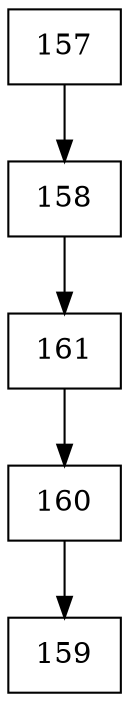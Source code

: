 digraph G {
  node [shape=record];
  node0 [label="{157}"];
  node0 -> node1;
  node1 [label="{158}"];
  node1 -> node2;
  node2 [label="{161}"];
  node2 -> node3;
  node3 [label="{160}"];
  node3 -> node4;
  node4 [label="{159}"];
}
